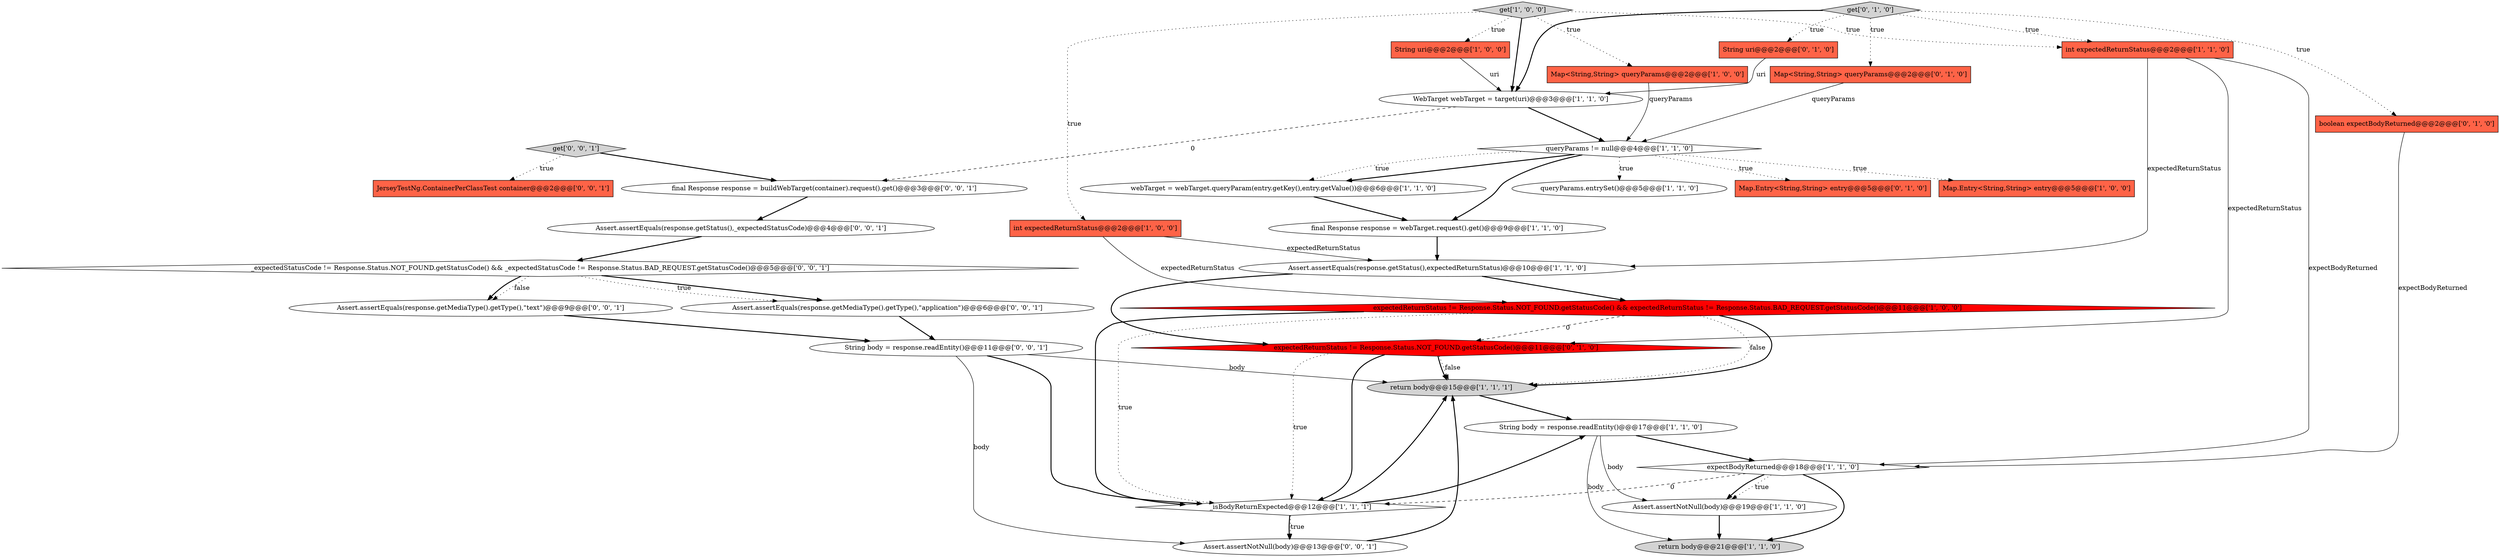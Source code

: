 digraph {
17 [style = filled, label = "int expectedReturnStatus@@@2@@@['1', '1', '0']", fillcolor = tomato, shape = box image = "AAA0AAABBB1BBB"];
9 [style = filled, label = "return body@@@15@@@['1', '1', '1']", fillcolor = lightgray, shape = ellipse image = "AAA0AAABBB1BBB"];
8 [style = filled, label = "Assert.assertEquals(response.getStatus(),expectedReturnStatus)@@@10@@@['1', '1', '0']", fillcolor = white, shape = ellipse image = "AAA0AAABBB1BBB"];
0 [style = filled, label = "Map.Entry<String,String> entry@@@5@@@['1', '0', '0']", fillcolor = tomato, shape = box image = "AAA0AAABBB1BBB"];
16 [style = filled, label = "expectBodyReturned@@@18@@@['1', '1', '0']", fillcolor = white, shape = diamond image = "AAA0AAABBB1BBB"];
29 [style = filled, label = "JerseyTestNg.ContainerPerClassTest container@@@2@@@['0', '0', '1']", fillcolor = tomato, shape = box image = "AAA0AAABBB3BBB"];
11 [style = filled, label = "Map<String,String> queryParams@@@2@@@['1', '0', '0']", fillcolor = tomato, shape = box image = "AAA0AAABBB1BBB"];
30 [style = filled, label = "final Response response = buildWebTarget(container).request().get()@@@3@@@['0', '0', '1']", fillcolor = white, shape = ellipse image = "AAA0AAABBB3BBB"];
6 [style = filled, label = "get['1', '0', '0']", fillcolor = lightgray, shape = diamond image = "AAA0AAABBB1BBB"];
7 [style = filled, label = "expectedReturnStatus != Response.Status.NOT_FOUND.getStatusCode() && expectedReturnStatus != Response.Status.BAD_REQUEST.getStatusCode()@@@11@@@['1', '0', '0']", fillcolor = red, shape = diamond image = "AAA1AAABBB1BBB"];
24 [style = filled, label = "String uri@@@2@@@['0', '1', '0']", fillcolor = tomato, shape = box image = "AAA0AAABBB2BBB"];
14 [style = filled, label = "return body@@@21@@@['1', '1', '0']", fillcolor = lightgray, shape = ellipse image = "AAA0AAABBB1BBB"];
2 [style = filled, label = "final Response response = webTarget.request().get()@@@9@@@['1', '1', '0']", fillcolor = white, shape = ellipse image = "AAA0AAABBB1BBB"];
21 [style = filled, label = "Map<String,String> queryParams@@@2@@@['0', '1', '0']", fillcolor = tomato, shape = box image = "AAA0AAABBB2BBB"];
1 [style = filled, label = "webTarget = webTarget.queryParam(entry.getKey(),entry.getValue())@@@6@@@['1', '1', '0']", fillcolor = white, shape = ellipse image = "AAA0AAABBB1BBB"];
3 [style = filled, label = "String uri@@@2@@@['1', '0', '0']", fillcolor = tomato, shape = box image = "AAA0AAABBB1BBB"];
19 [style = filled, label = "boolean expectBodyReturned@@@2@@@['0', '1', '0']", fillcolor = tomato, shape = box image = "AAA0AAABBB2BBB"];
18 [style = filled, label = "String body = response.readEntity()@@@17@@@['1', '1', '0']", fillcolor = white, shape = ellipse image = "AAA0AAABBB1BBB"];
32 [style = filled, label = "Assert.assertEquals(response.getMediaType().getType(),\"application\")@@@6@@@['0', '0', '1']", fillcolor = white, shape = ellipse image = "AAA0AAABBB3BBB"];
33 [style = filled, label = "get['0', '0', '1']", fillcolor = lightgray, shape = diamond image = "AAA0AAABBB3BBB"];
26 [style = filled, label = "Assert.assertEquals(response.getMediaType().getType(),\"text\")@@@9@@@['0', '0', '1']", fillcolor = white, shape = ellipse image = "AAA0AAABBB3BBB"];
27 [style = filled, label = "Assert.assertNotNull(body)@@@13@@@['0', '0', '1']", fillcolor = white, shape = ellipse image = "AAA0AAABBB3BBB"];
15 [style = filled, label = "queryParams.entrySet()@@@5@@@['1', '1', '0']", fillcolor = white, shape = ellipse image = "AAA0AAABBB1BBB"];
28 [style = filled, label = "String body = response.readEntity()@@@11@@@['0', '0', '1']", fillcolor = white, shape = ellipse image = "AAA0AAABBB3BBB"];
13 [style = filled, label = "_isBodyReturnExpected@@@12@@@['1', '1', '1']", fillcolor = white, shape = diamond image = "AAA0AAABBB1BBB"];
4 [style = filled, label = "queryParams != null@@@4@@@['1', '1', '0']", fillcolor = white, shape = diamond image = "AAA0AAABBB1BBB"];
25 [style = filled, label = "Assert.assertEquals(response.getStatus(),_expectedStatusCode)@@@4@@@['0', '0', '1']", fillcolor = white, shape = ellipse image = "AAA0AAABBB3BBB"];
22 [style = filled, label = "expectedReturnStatus != Response.Status.NOT_FOUND.getStatusCode()@@@11@@@['0', '1', '0']", fillcolor = red, shape = diamond image = "AAA1AAABBB2BBB"];
5 [style = filled, label = "Assert.assertNotNull(body)@@@19@@@['1', '1', '0']", fillcolor = white, shape = ellipse image = "AAA0AAABBB1BBB"];
23 [style = filled, label = "Map.Entry<String,String> entry@@@5@@@['0', '1', '0']", fillcolor = tomato, shape = box image = "AAA0AAABBB2BBB"];
31 [style = filled, label = "_expectedStatusCode != Response.Status.NOT_FOUND.getStatusCode() && _expectedStatusCode != Response.Status.BAD_REQUEST.getStatusCode()@@@5@@@['0', '0', '1']", fillcolor = white, shape = diamond image = "AAA0AAABBB3BBB"];
10 [style = filled, label = "WebTarget webTarget = target(uri)@@@3@@@['1', '1', '0']", fillcolor = white, shape = ellipse image = "AAA0AAABBB1BBB"];
12 [style = filled, label = "int expectedReturnStatus@@@2@@@['1', '0', '0']", fillcolor = tomato, shape = box image = "AAA0AAABBB1BBB"];
20 [style = filled, label = "get['0', '1', '0']", fillcolor = lightgray, shape = diamond image = "AAA0AAABBB2BBB"];
7->13 [style = bold, label=""];
16->13 [style = dashed, label="0"];
13->27 [style = dotted, label="true"];
20->24 [style = dotted, label="true"];
4->1 [style = dotted, label="true"];
31->26 [style = dotted, label="false"];
20->17 [style = dotted, label="true"];
21->4 [style = solid, label="queryParams"];
31->32 [style = bold, label=""];
7->13 [style = dotted, label="true"];
4->0 [style = dotted, label="true"];
22->9 [style = bold, label=""];
27->9 [style = bold, label=""];
17->16 [style = solid, label="expectBodyReturned"];
4->23 [style = dotted, label="true"];
12->8 [style = solid, label="expectedReturnStatus"];
30->25 [style = bold, label=""];
28->13 [style = bold, label=""];
17->8 [style = solid, label="expectedReturnStatus"];
4->2 [style = bold, label=""];
5->14 [style = bold, label=""];
19->16 [style = solid, label="expectBodyReturned"];
4->15 [style = dotted, label="true"];
7->9 [style = dotted, label="false"];
20->21 [style = dotted, label="true"];
28->27 [style = solid, label="body"];
12->7 [style = solid, label="expectedReturnStatus"];
6->17 [style = dotted, label="true"];
11->4 [style = solid, label="queryParams"];
24->10 [style = solid, label="uri"];
8->7 [style = bold, label=""];
18->14 [style = solid, label="body"];
8->22 [style = bold, label=""];
20->10 [style = bold, label=""];
25->31 [style = bold, label=""];
31->32 [style = dotted, label="true"];
7->9 [style = bold, label=""];
31->26 [style = bold, label=""];
10->30 [style = dashed, label="0"];
13->27 [style = bold, label=""];
3->10 [style = solid, label="uri"];
9->18 [style = bold, label=""];
18->5 [style = solid, label="body"];
6->10 [style = bold, label=""];
22->13 [style = dotted, label="true"];
16->5 [style = dotted, label="true"];
10->4 [style = bold, label=""];
16->5 [style = bold, label=""];
33->30 [style = bold, label=""];
33->29 [style = dotted, label="true"];
16->14 [style = bold, label=""];
22->9 [style = dotted, label="false"];
4->1 [style = bold, label=""];
1->2 [style = bold, label=""];
13->9 [style = bold, label=""];
26->28 [style = bold, label=""];
6->11 [style = dotted, label="true"];
22->13 [style = bold, label=""];
6->12 [style = dotted, label="true"];
6->3 [style = dotted, label="true"];
20->19 [style = dotted, label="true"];
17->22 [style = solid, label="expectedReturnStatus"];
32->28 [style = bold, label=""];
7->22 [style = dashed, label="0"];
28->9 [style = solid, label="body"];
13->18 [style = bold, label=""];
2->8 [style = bold, label=""];
18->16 [style = bold, label=""];
}
